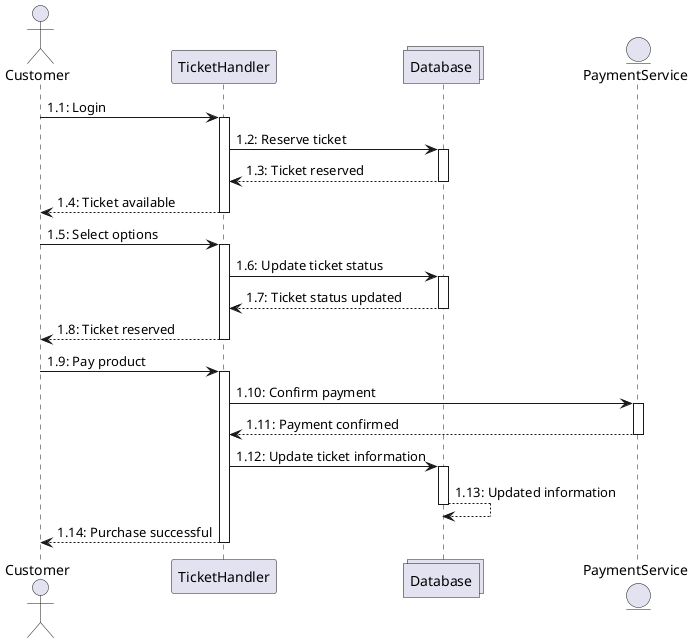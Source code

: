 @startuml
Actor Customer as C
Participant TicketHandler as T

Collections Database as D
Entity PaymentService as P

C -> T: 1.1: Login
activate T
T -> D: 1.2: Reserve ticket
activate D
D --> T: 1.3: Ticket reserved
deactivate D
T --> C: 1.4: Ticket available
deactivate T

C -> T: 1.5: Select options
activate T
T -> D: 1.6: Update ticket status
activate D
D --> T: 1.7: Ticket status updated
deactivate D
T --> C: 1.8: Ticket reserved
deactivate T

C -> T: 1.9: Pay product
activate T
T -> P: 1.10: Confirm payment
activate P
P --> T: 1.11: Payment confirmed
deactivate P
T -> D: 1.12: Update ticket information
activate D
D --> D: 1.13: Updated information
deactivate D
T --> C: 1.14: Purchase successful
deactivate T
@enduml